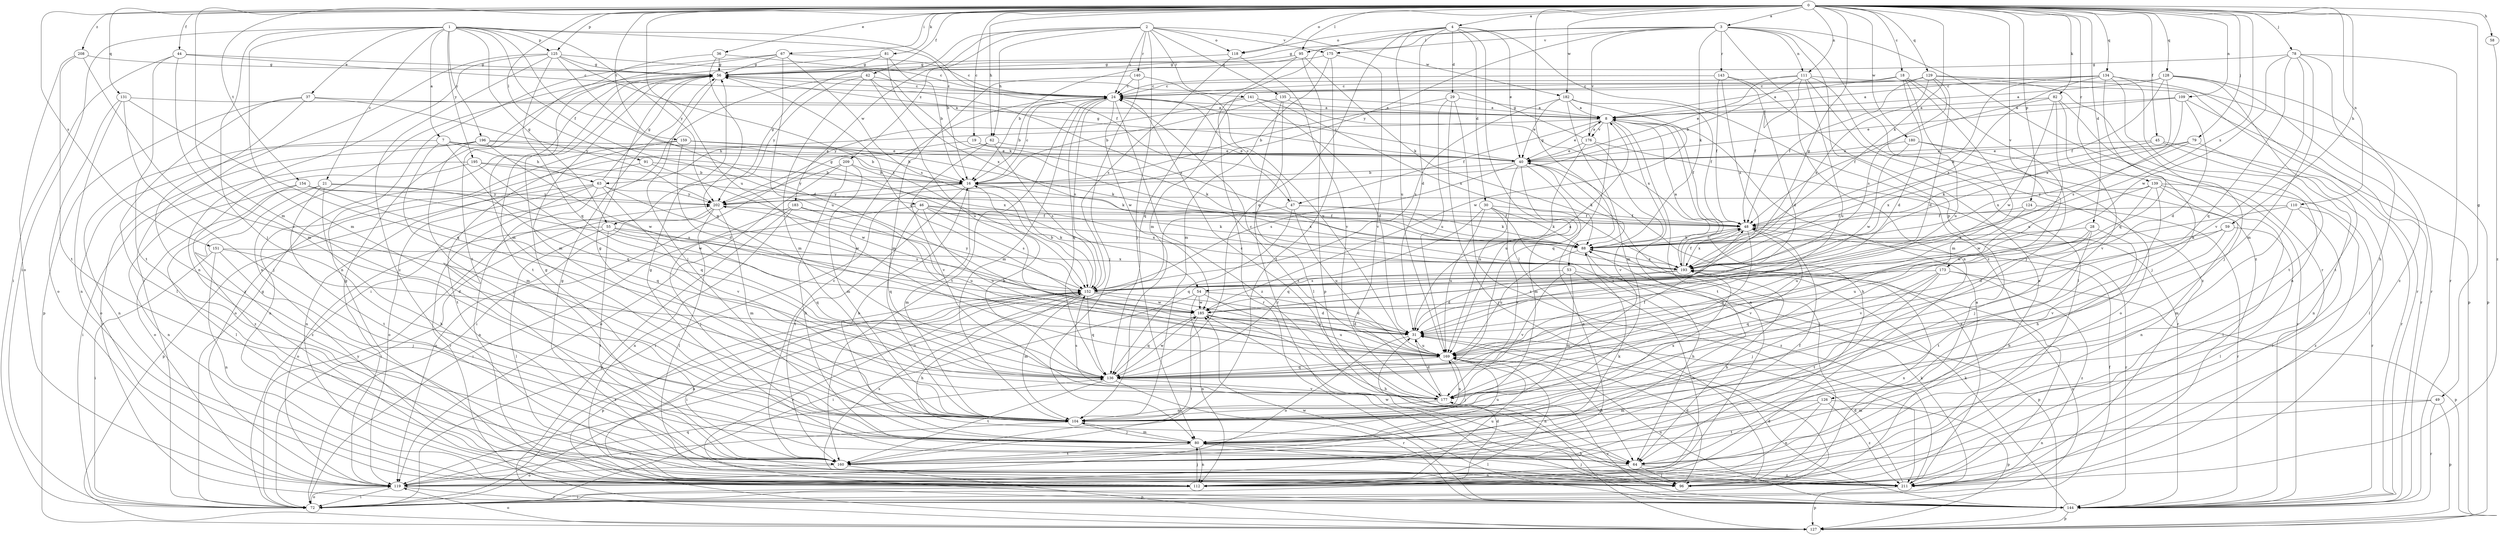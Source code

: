 strict digraph  {
0;
1;
2;
3;
4;
7;
8;
16;
18;
19;
21;
24;
28;
29;
30;
31;
36;
37;
40;
42;
44;
45;
46;
47;
48;
49;
53;
54;
55;
56;
58;
59;
62;
63;
64;
67;
72;
78;
79;
80;
81;
82;
88;
91;
95;
96;
104;
109;
110;
111;
112;
118;
119;
124;
125;
126;
127;
128;
129;
131;
134;
135;
136;
139;
140;
141;
143;
144;
151;
152;
154;
159;
160;
169;
173;
175;
176;
177;
180;
182;
183;
185;
193;
195;
196;
202;
208;
209;
211;
0 -> 3  [label=a];
0 -> 4  [label=a];
0 -> 18  [label=c];
0 -> 19  [label=c];
0 -> 28  [label=d];
0 -> 36  [label=e];
0 -> 42  [label=f];
0 -> 44  [label=f];
0 -> 45  [label=f];
0 -> 49  [label=g];
0 -> 53  [label=g];
0 -> 54  [label=g];
0 -> 58  [label=h];
0 -> 59  [label=h];
0 -> 62  [label=h];
0 -> 67  [label=i];
0 -> 78  [label=j];
0 -> 79  [label=j];
0 -> 81  [label=k];
0 -> 82  [label=k];
0 -> 88  [label=k];
0 -> 91  [label=l];
0 -> 95  [label=l];
0 -> 104  [label=m];
0 -> 109  [label=n];
0 -> 110  [label=n];
0 -> 111  [label=n];
0 -> 118  [label=o];
0 -> 124  [label=p];
0 -> 125  [label=p];
0 -> 128  [label=q];
0 -> 129  [label=q];
0 -> 131  [label=q];
0 -> 134  [label=q];
0 -> 139  [label=r];
0 -> 151  [label=s];
0 -> 154  [label=t];
0 -> 159  [label=t];
0 -> 169  [label=u];
0 -> 173  [label=v];
0 -> 180  [label=w];
0 -> 182  [label=w];
0 -> 193  [label=x];
0 -> 208  [label=z];
1 -> 7  [label=a];
1 -> 16  [label=b];
1 -> 21  [label=c];
1 -> 37  [label=e];
1 -> 46  [label=f];
1 -> 47  [label=f];
1 -> 54  [label=g];
1 -> 55  [label=g];
1 -> 72  [label=i];
1 -> 80  [label=j];
1 -> 104  [label=m];
1 -> 125  [label=p];
1 -> 195  [label=y];
1 -> 196  [label=y];
1 -> 202  [label=y];
2 -> 24  [label=c];
2 -> 55  [label=g];
2 -> 62  [label=h];
2 -> 80  [label=j];
2 -> 118  [label=o];
2 -> 135  [label=q];
2 -> 140  [label=r];
2 -> 141  [label=r];
2 -> 175  [label=v];
2 -> 182  [label=w];
2 -> 183  [label=w];
2 -> 209  [label=z];
3 -> 56  [label=g];
3 -> 88  [label=k];
3 -> 95  [label=l];
3 -> 111  [label=n];
3 -> 112  [label=n];
3 -> 126  [label=p];
3 -> 143  [label=r];
3 -> 144  [label=r];
3 -> 175  [label=v];
3 -> 176  [label=v];
3 -> 202  [label=y];
3 -> 211  [label=z];
4 -> 29  [label=d];
4 -> 30  [label=d];
4 -> 31  [label=d];
4 -> 40  [label=e];
4 -> 96  [label=l];
4 -> 104  [label=m];
4 -> 118  [label=o];
4 -> 136  [label=q];
4 -> 169  [label=u];
4 -> 211  [label=z];
7 -> 40  [label=e];
7 -> 63  [label=h];
7 -> 104  [label=m];
7 -> 112  [label=n];
7 -> 136  [label=q];
7 -> 193  [label=x];
8 -> 40  [label=e];
8 -> 47  [label=f];
8 -> 48  [label=f];
8 -> 63  [label=h];
8 -> 64  [label=h];
8 -> 112  [label=n];
8 -> 136  [label=q];
8 -> 160  [label=t];
8 -> 176  [label=v];
16 -> 24  [label=c];
16 -> 72  [label=i];
16 -> 104  [label=m];
16 -> 160  [label=t];
16 -> 193  [label=x];
16 -> 202  [label=y];
18 -> 8  [label=a];
18 -> 24  [label=c];
18 -> 31  [label=d];
18 -> 80  [label=j];
18 -> 104  [label=m];
18 -> 169  [label=u];
19 -> 40  [label=e];
19 -> 88  [label=k];
19 -> 119  [label=o];
21 -> 64  [label=h];
21 -> 119  [label=o];
21 -> 152  [label=s];
21 -> 160  [label=t];
21 -> 202  [label=y];
21 -> 211  [label=z];
24 -> 8  [label=a];
24 -> 16  [label=b];
24 -> 104  [label=m];
24 -> 136  [label=q];
24 -> 152  [label=s];
24 -> 160  [label=t];
24 -> 185  [label=w];
24 -> 211  [label=z];
28 -> 64  [label=h];
28 -> 88  [label=k];
28 -> 160  [label=t];
28 -> 169  [label=u];
28 -> 177  [label=v];
29 -> 8  [label=a];
29 -> 16  [label=b];
29 -> 72  [label=i];
29 -> 169  [label=u];
29 -> 211  [label=z];
30 -> 48  [label=f];
30 -> 88  [label=k];
30 -> 136  [label=q];
30 -> 169  [label=u];
30 -> 177  [label=v];
30 -> 211  [label=z];
31 -> 8  [label=a];
31 -> 56  [label=g];
31 -> 119  [label=o];
31 -> 169  [label=u];
36 -> 24  [label=c];
36 -> 56  [label=g];
36 -> 136  [label=q];
36 -> 160  [label=t];
37 -> 8  [label=a];
37 -> 96  [label=l];
37 -> 127  [label=p];
37 -> 202  [label=y];
37 -> 211  [label=z];
40 -> 16  [label=b];
40 -> 24  [label=c];
40 -> 56  [label=g];
40 -> 88  [label=k];
40 -> 96  [label=l];
40 -> 104  [label=m];
40 -> 119  [label=o];
40 -> 152  [label=s];
40 -> 169  [label=u];
42 -> 24  [label=c];
42 -> 72  [label=i];
42 -> 104  [label=m];
42 -> 169  [label=u];
42 -> 193  [label=x];
42 -> 202  [label=y];
44 -> 24  [label=c];
44 -> 56  [label=g];
44 -> 72  [label=i];
44 -> 104  [label=m];
44 -> 160  [label=t];
45 -> 40  [label=e];
45 -> 112  [label=n];
45 -> 144  [label=r];
45 -> 193  [label=x];
46 -> 48  [label=f];
46 -> 80  [label=j];
46 -> 88  [label=k];
46 -> 136  [label=q];
46 -> 152  [label=s];
46 -> 169  [label=u];
46 -> 193  [label=x];
47 -> 24  [label=c];
47 -> 48  [label=f];
47 -> 88  [label=k];
47 -> 119  [label=o];
47 -> 136  [label=q];
47 -> 169  [label=u];
48 -> 88  [label=k];
48 -> 136  [label=q];
48 -> 144  [label=r];
48 -> 177  [label=v];
48 -> 193  [label=x];
49 -> 104  [label=m];
49 -> 112  [label=n];
49 -> 127  [label=p];
49 -> 144  [label=r];
53 -> 104  [label=m];
53 -> 112  [label=n];
53 -> 127  [label=p];
53 -> 152  [label=s];
53 -> 177  [label=v];
54 -> 31  [label=d];
54 -> 72  [label=i];
54 -> 112  [label=n];
54 -> 169  [label=u];
54 -> 185  [label=w];
55 -> 88  [label=k];
55 -> 96  [label=l];
55 -> 119  [label=o];
55 -> 136  [label=q];
55 -> 152  [label=s];
55 -> 160  [label=t];
56 -> 24  [label=c];
56 -> 80  [label=j];
56 -> 104  [label=m];
56 -> 160  [label=t];
58 -> 211  [label=z];
59 -> 31  [label=d];
59 -> 88  [label=k];
59 -> 96  [label=l];
59 -> 177  [label=v];
62 -> 40  [label=e];
62 -> 72  [label=i];
62 -> 152  [label=s];
62 -> 177  [label=v];
63 -> 56  [label=g];
63 -> 112  [label=n];
63 -> 119  [label=o];
63 -> 127  [label=p];
63 -> 144  [label=r];
63 -> 177  [label=v];
63 -> 185  [label=w];
63 -> 202  [label=y];
64 -> 56  [label=g];
64 -> 96  [label=l];
64 -> 112  [label=n];
64 -> 211  [label=z];
67 -> 24  [label=c];
67 -> 56  [label=g];
67 -> 104  [label=m];
67 -> 112  [label=n];
67 -> 152  [label=s];
67 -> 169  [label=u];
72 -> 31  [label=d];
72 -> 48  [label=f];
72 -> 56  [label=g];
72 -> 88  [label=k];
72 -> 119  [label=o];
72 -> 152  [label=s];
72 -> 193  [label=x];
72 -> 202  [label=y];
78 -> 56  [label=g];
78 -> 64  [label=h];
78 -> 104  [label=m];
78 -> 136  [label=q];
78 -> 144  [label=r];
78 -> 177  [label=v];
78 -> 185  [label=w];
79 -> 40  [label=e];
79 -> 88  [label=k];
79 -> 96  [label=l];
79 -> 193  [label=x];
80 -> 16  [label=b];
80 -> 64  [label=h];
80 -> 96  [label=l];
80 -> 104  [label=m];
80 -> 112  [label=n];
80 -> 160  [label=t];
80 -> 169  [label=u];
81 -> 16  [label=b];
81 -> 56  [label=g];
81 -> 112  [label=n];
81 -> 193  [label=x];
82 -> 8  [label=a];
82 -> 48  [label=f];
82 -> 80  [label=j];
82 -> 169  [label=u];
82 -> 177  [label=v];
82 -> 185  [label=w];
88 -> 48  [label=f];
88 -> 64  [label=h];
88 -> 169  [label=u];
88 -> 193  [label=x];
91 -> 16  [label=b];
91 -> 112  [label=n];
91 -> 185  [label=w];
95 -> 16  [label=b];
95 -> 56  [label=g];
95 -> 88  [label=k];
95 -> 127  [label=p];
95 -> 136  [label=q];
96 -> 8  [label=a];
96 -> 31  [label=d];
96 -> 56  [label=g];
96 -> 152  [label=s];
96 -> 185  [label=w];
96 -> 193  [label=x];
104 -> 56  [label=g];
104 -> 80  [label=j];
104 -> 119  [label=o];
104 -> 169  [label=u];
104 -> 193  [label=x];
109 -> 8  [label=a];
109 -> 31  [label=d];
109 -> 40  [label=e];
109 -> 144  [label=r];
109 -> 152  [label=s];
110 -> 48  [label=f];
110 -> 96  [label=l];
110 -> 104  [label=m];
110 -> 185  [label=w];
110 -> 211  [label=z];
111 -> 16  [label=b];
111 -> 24  [label=c];
111 -> 40  [label=e];
111 -> 48  [label=f];
111 -> 96  [label=l];
111 -> 127  [label=p];
111 -> 169  [label=u];
111 -> 211  [label=z];
112 -> 72  [label=i];
112 -> 80  [label=j];
112 -> 169  [label=u];
118 -> 56  [label=g];
118 -> 152  [label=s];
118 -> 177  [label=v];
119 -> 56  [label=g];
119 -> 72  [label=i];
119 -> 136  [label=q];
119 -> 144  [label=r];
124 -> 48  [label=f];
124 -> 144  [label=r];
124 -> 169  [label=u];
125 -> 31  [label=d];
125 -> 56  [label=g];
125 -> 72  [label=i];
125 -> 88  [label=k];
125 -> 112  [label=n];
125 -> 136  [label=q];
125 -> 152  [label=s];
125 -> 211  [label=z];
126 -> 104  [label=m];
126 -> 112  [label=n];
126 -> 127  [label=p];
126 -> 160  [label=t];
126 -> 211  [label=z];
127 -> 119  [label=o];
128 -> 8  [label=a];
128 -> 24  [label=c];
128 -> 48  [label=f];
128 -> 144  [label=r];
128 -> 160  [label=t];
128 -> 193  [label=x];
128 -> 211  [label=z];
129 -> 24  [label=c];
129 -> 31  [label=d];
129 -> 48  [label=f];
129 -> 112  [label=n];
129 -> 127  [label=p];
129 -> 152  [label=s];
129 -> 193  [label=x];
131 -> 8  [label=a];
131 -> 80  [label=j];
131 -> 112  [label=n];
131 -> 119  [label=o];
131 -> 136  [label=q];
134 -> 8  [label=a];
134 -> 24  [label=c];
134 -> 80  [label=j];
134 -> 88  [label=k];
134 -> 136  [label=q];
134 -> 144  [label=r];
134 -> 160  [label=t];
134 -> 193  [label=x];
135 -> 8  [label=a];
135 -> 16  [label=b];
135 -> 96  [label=l];
135 -> 144  [label=r];
135 -> 193  [label=x];
136 -> 16  [label=b];
136 -> 48  [label=f];
136 -> 144  [label=r];
136 -> 160  [label=t];
136 -> 177  [label=v];
136 -> 185  [label=w];
139 -> 64  [label=h];
139 -> 80  [label=j];
139 -> 96  [label=l];
139 -> 112  [label=n];
139 -> 144  [label=r];
139 -> 185  [label=w];
139 -> 202  [label=y];
140 -> 24  [label=c];
140 -> 80  [label=j];
140 -> 104  [label=m];
140 -> 169  [label=u];
141 -> 8  [label=a];
141 -> 31  [label=d];
141 -> 144  [label=r];
141 -> 193  [label=x];
141 -> 202  [label=y];
143 -> 24  [label=c];
143 -> 31  [label=d];
143 -> 48  [label=f];
143 -> 119  [label=o];
143 -> 193  [label=x];
144 -> 31  [label=d];
144 -> 88  [label=k];
144 -> 127  [label=p];
144 -> 169  [label=u];
144 -> 177  [label=v];
144 -> 185  [label=w];
151 -> 31  [label=d];
151 -> 72  [label=i];
151 -> 80  [label=j];
151 -> 112  [label=n];
151 -> 193  [label=x];
152 -> 16  [label=b];
152 -> 31  [label=d];
152 -> 64  [label=h];
152 -> 72  [label=i];
152 -> 104  [label=m];
152 -> 112  [label=n];
152 -> 127  [label=p];
152 -> 136  [label=q];
152 -> 144  [label=r];
152 -> 185  [label=w];
152 -> 202  [label=y];
154 -> 96  [label=l];
154 -> 112  [label=n];
154 -> 136  [label=q];
154 -> 185  [label=w];
154 -> 202  [label=y];
159 -> 16  [label=b];
159 -> 31  [label=d];
159 -> 40  [label=e];
159 -> 88  [label=k];
159 -> 112  [label=n];
159 -> 160  [label=t];
160 -> 24  [label=c];
160 -> 48  [label=f];
160 -> 56  [label=g];
160 -> 88  [label=k];
160 -> 119  [label=o];
160 -> 127  [label=p];
169 -> 24  [label=c];
169 -> 64  [label=h];
169 -> 80  [label=j];
169 -> 112  [label=n];
169 -> 136  [label=q];
173 -> 80  [label=j];
173 -> 127  [label=p];
173 -> 136  [label=q];
173 -> 152  [label=s];
173 -> 160  [label=t];
173 -> 211  [label=z];
175 -> 56  [label=g];
175 -> 104  [label=m];
175 -> 160  [label=t];
175 -> 177  [label=v];
176 -> 8  [label=a];
176 -> 40  [label=e];
176 -> 56  [label=g];
176 -> 144  [label=r];
176 -> 169  [label=u];
176 -> 177  [label=v];
177 -> 24  [label=c];
177 -> 31  [label=d];
177 -> 104  [label=m];
177 -> 152  [label=s];
180 -> 40  [label=e];
180 -> 119  [label=o];
180 -> 144  [label=r];
180 -> 185  [label=w];
182 -> 8  [label=a];
182 -> 40  [label=e];
182 -> 48  [label=f];
182 -> 104  [label=m];
182 -> 152  [label=s];
182 -> 185  [label=w];
183 -> 48  [label=f];
183 -> 72  [label=i];
183 -> 112  [label=n];
183 -> 127  [label=p];
183 -> 169  [label=u];
185 -> 31  [label=d];
185 -> 64  [label=h];
185 -> 136  [label=q];
185 -> 160  [label=t];
185 -> 169  [label=u];
193 -> 8  [label=a];
193 -> 31  [label=d];
193 -> 48  [label=f];
193 -> 64  [label=h];
193 -> 152  [label=s];
195 -> 16  [label=b];
195 -> 72  [label=i];
195 -> 88  [label=k];
195 -> 136  [label=q];
195 -> 211  [label=z];
196 -> 16  [label=b];
196 -> 40  [label=e];
196 -> 80  [label=j];
196 -> 119  [label=o];
196 -> 144  [label=r];
196 -> 185  [label=w];
202 -> 48  [label=f];
202 -> 72  [label=i];
202 -> 96  [label=l];
202 -> 104  [label=m];
202 -> 119  [label=o];
208 -> 56  [label=g];
208 -> 119  [label=o];
208 -> 160  [label=t];
208 -> 177  [label=v];
209 -> 16  [label=b];
209 -> 64  [label=h];
209 -> 104  [label=m];
209 -> 119  [label=o];
209 -> 202  [label=y];
211 -> 31  [label=d];
211 -> 40  [label=e];
211 -> 80  [label=j];
211 -> 127  [label=p];
}
